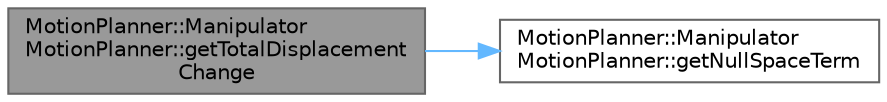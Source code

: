 digraph "MotionPlanner::ManipulatorMotionPlanner::getTotalDisplacementChange"
{
 // LATEX_PDF_SIZE
  bgcolor="transparent";
  edge [fontname=Helvetica,fontsize=10,labelfontname=Helvetica,labelfontsize=10];
  node [fontname=Helvetica,fontsize=10,shape=box,height=0.2,width=0.4];
  rankdir="LR";
  Node1 [label="MotionPlanner::Manipulator\lMotionPlanner::getTotalDisplacement\lChange",height=0.2,width=0.4,color="gray40", fillcolor="grey60", style="filled", fontcolor="black",tooltip=" "];
  Node1 -> Node2 [color="steelblue1",style="solid"];
  Node2 [label="MotionPlanner::Manipulator\lMotionPlanner::getNullSpaceTerm",height=0.2,width=0.4,color="grey40", fillcolor="white", style="filled",URL="$class_motion_planner_1_1_manipulator_motion_planner.html#a506d942e13860dd5c93c164da06c73d3",tooltip=" "];
}

